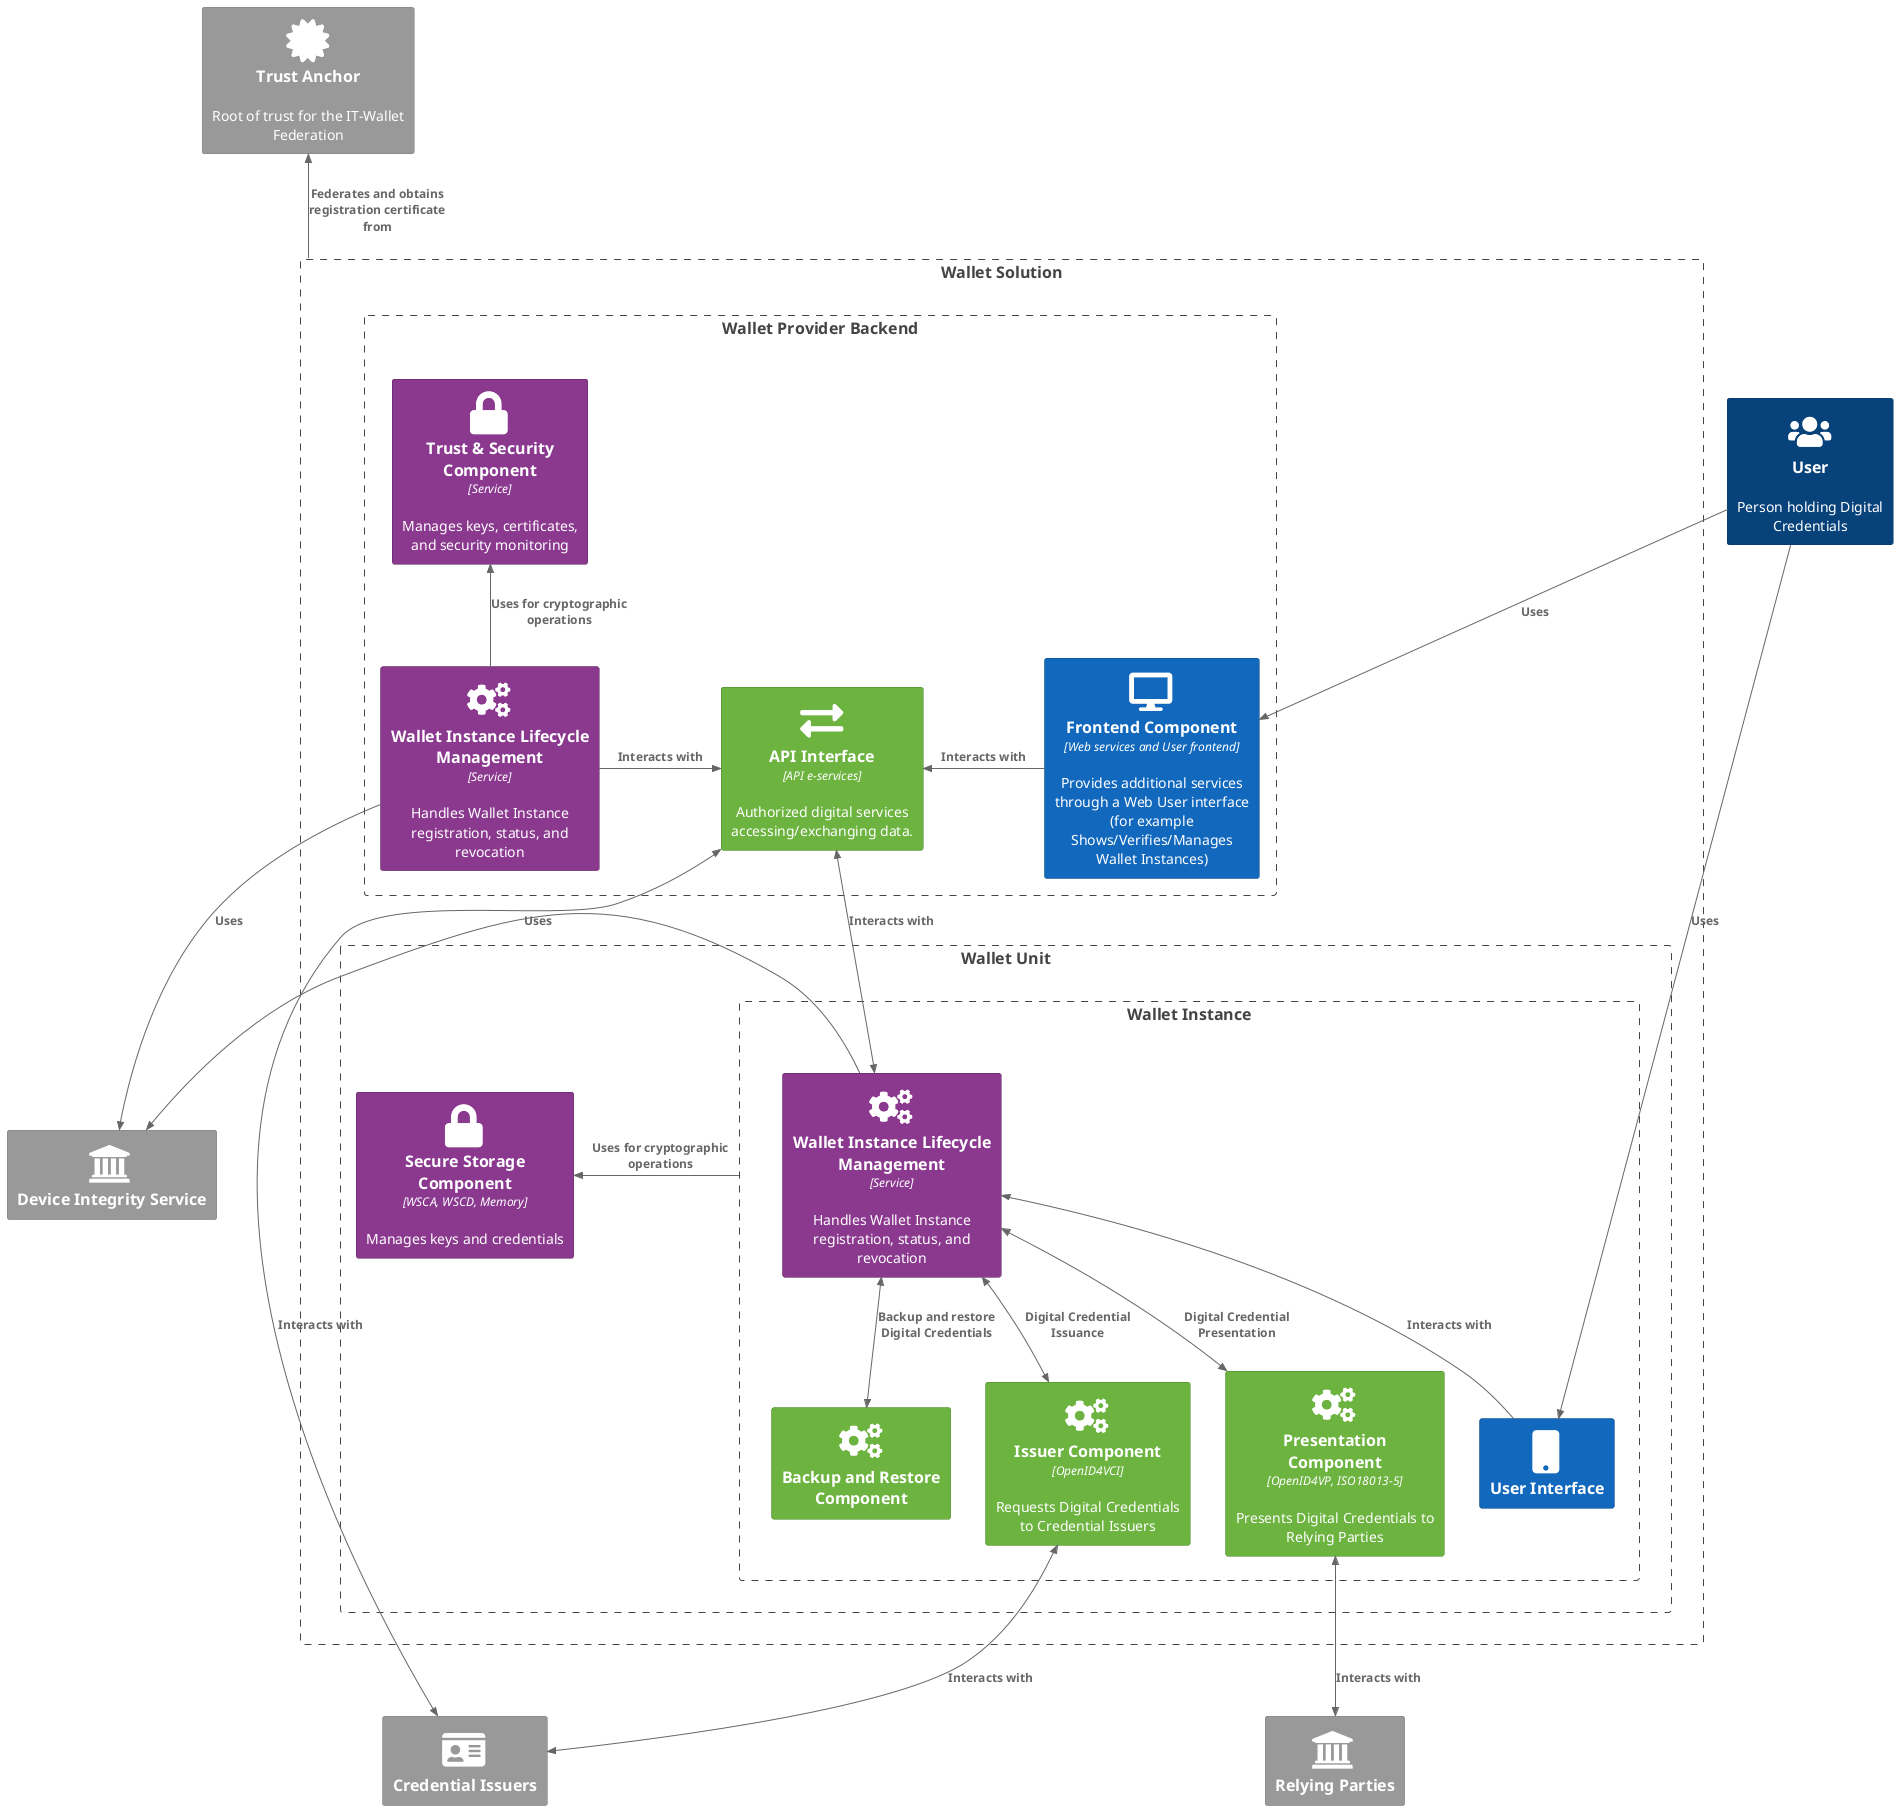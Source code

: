 @startuml
!include <C4/C4_Component>

' Define SPRITES
!include <tupadr3/common>
!include <tupadr3/font-awesome-5/certificate>
!include <tupadr3/font-awesome-5/lock>
!include <tupadr3/font-awesome-5/users>
!include <tupadr3/font-awesome-5/cogs>
!include <tupadr3/font-awesome-5/server>
!include <tupadr3/font-awesome-5/id_card>
!include <tupadr3/font-awesome-5/exchange_alt>
!include <tupadr3/font-awesome-5/desktop>
!include <tupadr3/font-awesome-5/mobile>
!include <tupadr3/font-awesome/institution>

' Custom styles
AddElementTag("external", $bgColor="#999999", $fontColor="white", $borderColor="grey")
AddElementTag("primary", $bgColor="#1168bd", $fontColor="white", $borderColor="#0b4884")
AddElementTag("secondary", $bgColor="#6cb33f", $fontColor="white", $borderColor="#4a8329")
AddElementTag("trust", $bgColor="#8A398F", $fontColor="white", $borderColor="#55235A")

' Define the actors and external systems
Person(user, "User", "Person holding Digital Credentials", $sprite="users")
System_Ext(trust_anchor, "Trust Anchor", "Root of trust for the IT-Wallet Federation", $tags="external", $sprite="certificate")
System_Ext(credential_issuers, "Credential Issuers", "", $tags="external", $sprite="id_card")
System_Ext(relying_parties, "Relying Parties", "", $tags="external", $sprite="institution")
System_Ext(dsi, "Device Integrity Service", "", $tags="external", $sprite="institution")

' Define the Wallet Solution boundary
Boundary(wallet_solution, "Wallet Solution") {

' Define the Wallet Provider Backend boundary
Boundary(wallet_backend, "Wallet Provider Backend") {

Component(wp_frontend, "Frontend Component", "Web services and User frontend", "Provides additional services through a Web User interface (for example Shows/Verifies/Manages Wallet Instances)", $tags="primary", $sprite="desktop")
Component(pdnd_eservices, "API Interface", "API e-services", "Authorized digital services accessing/exchanging data.", $tags="secondary", $sprite="exchange_alt")
Component(wi_lifecycle, "Wallet Instance Lifecycle Management", "Service", "Handles Wallet Instance registration, status, and revocation", $tags="trust", $sprite="cogs")
Component(trust_security, "Trust & Security Component", "Service", "Manages keys, certificates, and security monitoring", $tags="trust", $sprite="lock")
}

' Define the Wallet Unit boundary
Boundary(wallet_unit, "Wallet Unit") {

Boundary(wallet_instance, "Wallet Instance") {
Component(ui_service, "User Interface", $tags="primary", $sprite="mobile")
Component(issuer_service, "Issuer Component", "OpenID4VCI", "Requests Digital Credentials to Credential Issuers", $tags="secondary", $sprite="cogs")
Component(presentation_service, "Presentation Component", "OpenID4VP, ISO18013-5", "Presents Digital Credentials to Relying Parties", $tags="secondary", $sprite="cogs")
Component(backup_service, "Backup and Restore Component", $tags="secondary", $sprite="cogs")
Component(wi_service, "Wallet Instance Lifecycle Management", "Service", "Handles Wallet Instance registration, status, and revocation",  $tags="trust", $sprite="cogs")

}

Component(wi_storage, "Secure Storage Component", "WSCA, WSCD, Memory", "Manages keys and credentials", $tags="trust", $sprite="lock")
}

}

' Define the relationships

Rel(user, wp_frontend, "Uses")
Rel_L(wi_lifecycle, pdnd_eservices, "Interacts with")
Rel_L(wp_frontend, pdnd_eservices, "Interacts with")
BiRel(pdnd_eservices, wi_service, "Interacts with") 
Rel_U(wi_lifecycle, trust_security, "Uses for cryptographic operations")
Rel(wi_lifecycle, dsi, "Uses")
BiRel(pdnd_eservices, credential_issuers, "Interacts with")
Rel(user, ui_service, "Uses")

BiRel(issuer_service, credential_issuers, "Interacts with")

BiRel(presentation_service, relying_parties, "Interacts with")

Rel_U(ui_service, wi_service, "Interacts with")
Rel_L(wi_service, dsi, "Uses")
BiRel(wi_service, issuer_service, "Digital Credential Issuance")
BiRel(wi_service, presentation_service, "Digital Credential Presentation")
BiRel(wi_service, backup_service, "Backup and restore Digital Credentials")
Rel_L(wallet_instance, wi_storage, "Uses for cryptographic operations") 
Rel_U(wallet_solution, trust_anchor, "Federates and obtains registration certificate from")

@enduml